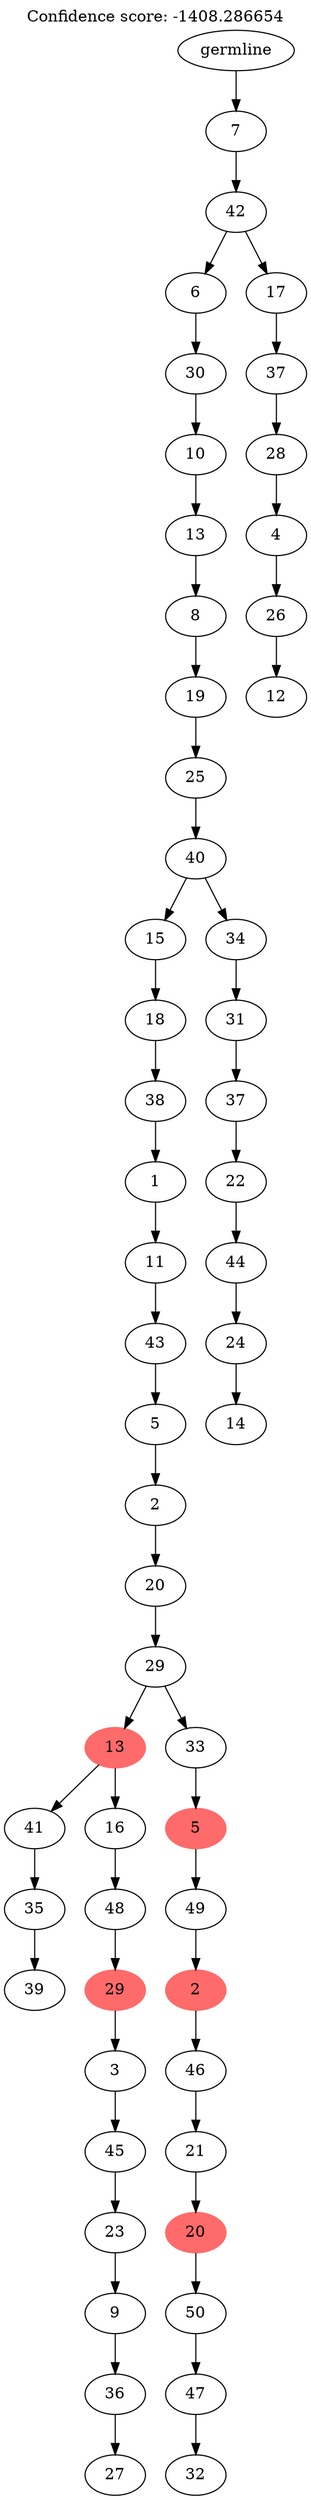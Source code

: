 digraph g {
	"55" -> "56";
	"56" [label="39"];
	"54" -> "55";
	"55" [label="35"];
	"52" -> "53";
	"53" [label="27"];
	"51" -> "52";
	"52" [label="36"];
	"50" -> "51";
	"51" [label="9"];
	"49" -> "50";
	"50" [label="23"];
	"48" -> "49";
	"49" [label="45"];
	"47" -> "48";
	"48" [label="3"];
	"46" -> "47";
	"47" [color=indianred1, style=filled, label="29"];
	"45" -> "46";
	"46" [label="48"];
	"44" -> "45";
	"45" [label="16"];
	"44" -> "54";
	"54" [label="41"];
	"42" -> "43";
	"43" [label="32"];
	"41" -> "42";
	"42" [label="47"];
	"40" -> "41";
	"41" [label="50"];
	"39" -> "40";
	"40" [color=indianred1, style=filled, label="20"];
	"38" -> "39";
	"39" [label="21"];
	"37" -> "38";
	"38" [label="46"];
	"36" -> "37";
	"37" [color=indianred1, style=filled, label="2"];
	"35" -> "36";
	"36" [label="49"];
	"34" -> "35";
	"35" [color=indianred1, style=filled, label="5"];
	"33" -> "34";
	"34" [label="33"];
	"33" -> "44";
	"44" [color=indianred1, style=filled, label="13"];
	"32" -> "33";
	"33" [label="29"];
	"31" -> "32";
	"32" [label="20"];
	"30" -> "31";
	"31" [label="2"];
	"29" -> "30";
	"30" [label="5"];
	"28" -> "29";
	"29" [label="43"];
	"27" -> "28";
	"28" [label="11"];
	"26" -> "27";
	"27" [label="1"];
	"25" -> "26";
	"26" [label="38"];
	"24" -> "25";
	"25" [label="18"];
	"22" -> "23";
	"23" [label="14"];
	"21" -> "22";
	"22" [label="24"];
	"20" -> "21";
	"21" [label="44"];
	"19" -> "20";
	"20" [label="22"];
	"18" -> "19";
	"19" [label="37"];
	"17" -> "18";
	"18" [label="31"];
	"16" -> "17";
	"17" [label="34"];
	"16" -> "24";
	"24" [label="15"];
	"15" -> "16";
	"16" [label="40"];
	"14" -> "15";
	"15" [label="25"];
	"13" -> "14";
	"14" [label="19"];
	"12" -> "13";
	"13" [label="8"];
	"11" -> "12";
	"12" [label="13"];
	"10" -> "11";
	"11" [label="10"];
	"9" -> "10";
	"10" [label="30"];
	"7" -> "8";
	"8" [label="12"];
	"6" -> "7";
	"7" [label="26"];
	"5" -> "6";
	"6" [label="4"];
	"4" -> "5";
	"5" [label="28"];
	"3" -> "4";
	"4" [label="37"];
	"2" -> "3";
	"3" [label="17"];
	"2" -> "9";
	"9" [label="6"];
	"1" -> "2";
	"2" [label="42"];
	"0" -> "1";
	"1" [label="7"];
	"0" [label="germline"];
	labelloc="t";
	label="Confidence score: -1408.286654";
}
